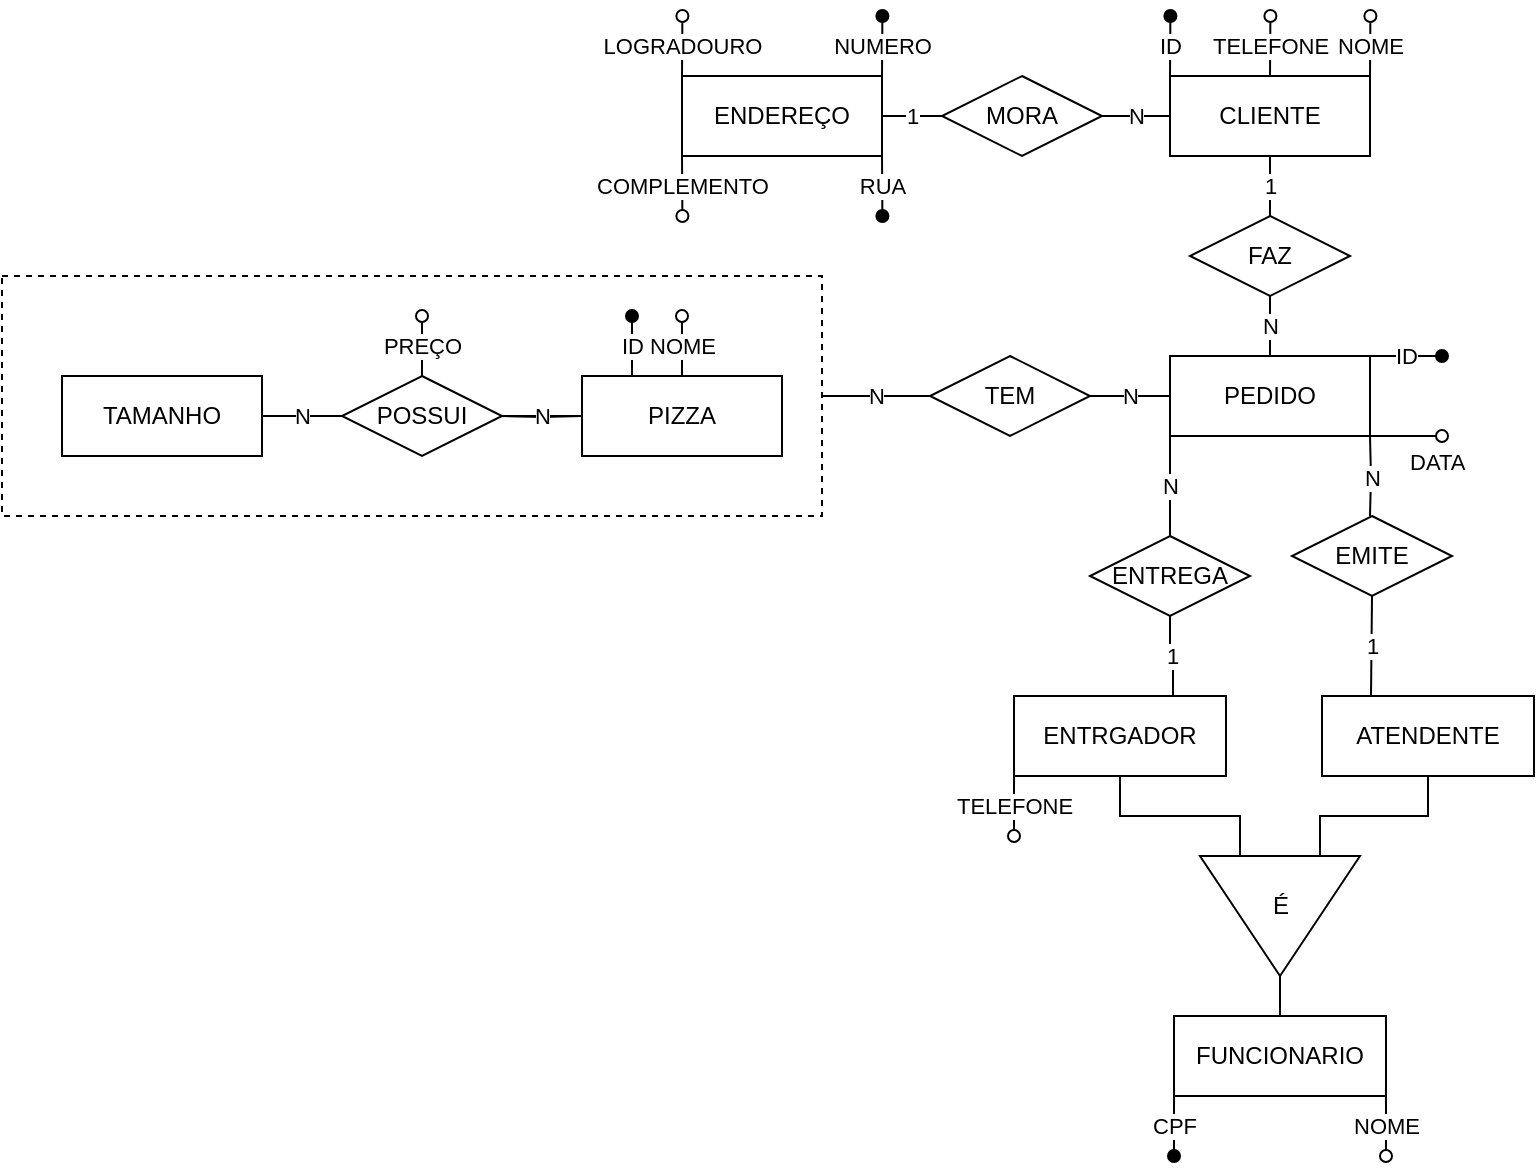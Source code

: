 <mxfile version="14.4.3" type="device"><diagram id="xAOzjA8BKr2dVMCEff24" name="Página-1"><mxGraphModel dx="1738" dy="816" grid="1" gridSize="10" guides="1" tooltips="1" connect="1" arrows="1" fold="1" page="1" pageScale="1" pageWidth="827" pageHeight="1169" math="0" shadow="0"><root><mxCell id="0"/><mxCell id="1" parent="0"/><mxCell id="tkv-JnjMaszp27_Vix2q-15" value="N" style="edgeStyle=orthogonalEdgeStyle;rounded=0;orthogonalLoop=1;jettySize=auto;html=1;exitX=0.5;exitY=0;exitDx=0;exitDy=0;endArrow=none;endFill=0;" parent="1" edge="1"><mxGeometry relative="1" as="geometry"><mxPoint x="644" y="440" as="sourcePoint"/><mxPoint x="644" y="400" as="targetPoint"/></mxGeometry></mxCell><mxCell id="tkv-JnjMaszp27_Vix2q-17" value="1" style="edgeStyle=orthogonalEdgeStyle;rounded=0;orthogonalLoop=1;jettySize=auto;html=1;exitX=0.5;exitY=1;exitDx=0;exitDy=0;entryX=0.25;entryY=0;entryDx=0;entryDy=0;endArrow=none;endFill=0;fontSize=11;fontStyle=0" parent="1" source="tkv-JnjMaszp27_Vix2q-14" edge="1"><mxGeometry relative="1" as="geometry"><mxPoint x="642" y="480" as="sourcePoint"/><mxPoint x="644.5" y="530" as="targetPoint"/><Array as="points"><mxPoint x="644" y="480"/></Array></mxGeometry></mxCell><mxCell id="tkv-JnjMaszp27_Vix2q-14" value="EMITE" style="shape=rhombus;perimeter=rhombusPerimeter;whiteSpace=wrap;html=1;align=center;" parent="1" vertex="1"><mxGeometry x="605" y="440" width="80" height="40" as="geometry"/></mxCell><mxCell id="tkv-JnjMaszp27_Vix2q-16" style="edgeStyle=orthogonalEdgeStyle;rounded=0;orthogonalLoop=1;jettySize=auto;html=1;exitX=0.5;exitY=1;exitDx=0;exitDy=0;endArrow=oval;endFill=0;" parent="1" source="tkv-JnjMaszp27_Vix2q-14" target="tkv-JnjMaszp27_Vix2q-14" edge="1"><mxGeometry relative="1" as="geometry"/></mxCell><mxCell id="tkv-JnjMaszp27_Vix2q-27" value="" style="group;rotation=-180;" parent="1" vertex="1" connectable="0"><mxGeometry x="559" y="610" width="80" height="60" as="geometry"/></mxCell><mxCell id="tkv-JnjMaszp27_Vix2q-24" value="" style="triangle;rotation=-270;direction=east;flipH=0;flipV=0;verticalAlign=middle;labelPosition=center;verticalLabelPosition=middle;align=center;labelBackgroundColor=none;labelBorderColor=none;html=1;portConstraintRotation=0;noLabel=0;rotatable=1;sketch=0;" parent="tkv-JnjMaszp27_Vix2q-27" vertex="1"><mxGeometry x="10" y="-10" width="60" height="80" as="geometry"/></mxCell><mxCell id="tkv-JnjMaszp27_Vix2q-26" value="É" style="text;html=1;align=center;verticalAlign=middle;resizable=0;points=[];autosize=1;rotation=0;" parent="tkv-JnjMaszp27_Vix2q-27" vertex="1"><mxGeometry x="30" y="15" width="20" height="20" as="geometry"/></mxCell><mxCell id="tkv-JnjMaszp27_Vix2q-33" value="1..N" style="edgeStyle=orthogonalEdgeStyle;rounded=0;orthogonalLoop=1;jettySize=auto;html=1;exitX=0.5;exitY=1;exitDx=0;exitDy=0;entryX=0.5;entryY=0;entryDx=0;entryDy=0;endArrow=none;endFill=0;fontSize=11;" parent="1" source="tkv-JnjMaszp27_Vix2q-31" edge="1"><mxGeometry relative="1" as="geometry"><mxPoint x="320" y="510" as="targetPoint"/></mxGeometry></mxCell><mxCell id="-xD_UsbB024g4ZBIhIES-1" value="" style="group" vertex="1" connectable="0" parent="1"><mxGeometry x="466" y="500" width="106" height="70" as="geometry"/></mxCell><mxCell id="tkv-JnjMaszp27_Vix2q-55" value="TELEFONE" style="edgeStyle=orthogonalEdgeStyle;rounded=0;orthogonalLoop=1;jettySize=auto;html=1;endArrow=oval;endFill=0;fontSize=11;labelPosition=center;verticalLabelPosition=middle;align=center;verticalAlign=middle;exitX=0;exitY=1;exitDx=0;exitDy=0;" parent="-xD_UsbB024g4ZBIhIES-1" source="tkv-JnjMaszp27_Vix2q-28" edge="1"><mxGeometry relative="1" as="geometry"><mxPoint y="100" as="targetPoint"/></mxGeometry></mxCell><mxCell id="tkv-JnjMaszp27_Vix2q-28" value="ENTRGADOR" style="whiteSpace=wrap;html=1;align=center;" parent="-xD_UsbB024g4ZBIhIES-1" vertex="1"><mxGeometry y="30" width="106" height="40" as="geometry"/></mxCell><mxCell id="-xD_UsbB024g4ZBIhIES-4" style="edgeStyle=orthogonalEdgeStyle;rounded=0;orthogonalLoop=1;jettySize=auto;html=1;exitX=0;exitY=0.75;exitDx=0;exitDy=0;entryX=0.5;entryY=1;entryDx=0;entryDy=0;endArrow=none;endFill=0;" edge="1" parent="1" source="tkv-JnjMaszp27_Vix2q-24" target="tkv-JnjMaszp27_Vix2q-28"><mxGeometry relative="1" as="geometry"/></mxCell><mxCell id="-xD_UsbB024g4ZBIhIES-5" style="edgeStyle=orthogonalEdgeStyle;rounded=0;orthogonalLoop=1;jettySize=auto;html=1;exitX=1;exitY=0.5;exitDx=0;exitDy=0;endArrow=none;endFill=0;" edge="1" parent="1" source="tkv-JnjMaszp27_Vix2q-24"><mxGeometry relative="1" as="geometry"><mxPoint x="599" y="710" as="targetPoint"/></mxGeometry></mxCell><mxCell id="tkv-JnjMaszp27_Vix2q-4" value="ATENDENTE" style="whiteSpace=wrap;html=1;align=center;" parent="1" vertex="1"><mxGeometry x="620" y="530" width="106" height="40" as="geometry"/></mxCell><mxCell id="-xD_UsbB024g4ZBIhIES-10" value="" style="group" vertex="1" connectable="0" parent="1"><mxGeometry x="546" y="690" width="106" height="70" as="geometry"/></mxCell><mxCell id="-xD_UsbB024g4ZBIhIES-7" value="CPF" style="edgeStyle=orthogonalEdgeStyle;rounded=0;orthogonalLoop=1;jettySize=auto;html=1;exitX=0;exitY=1;exitDx=0;exitDy=0;endArrow=oval;endFill=1;fontSize=11;labelPosition=center;verticalLabelPosition=middle;align=center;verticalAlign=middle;" edge="1" parent="-xD_UsbB024g4ZBIhIES-10" source="-xD_UsbB024g4ZBIhIES-9"><mxGeometry x="-31" as="geometry"><mxPoint y="70" as="targetPoint"/></mxGeometry></mxCell><mxCell id="-xD_UsbB024g4ZBIhIES-8" value="NOME" style="edgeStyle=orthogonalEdgeStyle;rounded=0;orthogonalLoop=1;jettySize=auto;html=1;exitX=1;exitY=1;exitDx=0;exitDy=0;endArrow=oval;endFill=0;fontSize=11;labelPosition=center;verticalLabelPosition=middle;align=center;verticalAlign=middle;" edge="1" parent="-xD_UsbB024g4ZBIhIES-10" source="-xD_UsbB024g4ZBIhIES-9"><mxGeometry x="-31" as="geometry"><mxPoint x="106" y="70" as="targetPoint"/></mxGeometry></mxCell><mxCell id="-xD_UsbB024g4ZBIhIES-9" value="FUNCIONARIO" style="whiteSpace=wrap;html=1;align=center;" vertex="1" parent="-xD_UsbB024g4ZBIhIES-10"><mxGeometry width="106" height="40" as="geometry"/></mxCell><mxCell id="-xD_UsbB024g4ZBIhIES-11" style="edgeStyle=orthogonalEdgeStyle;rounded=0;orthogonalLoop=1;jettySize=auto;html=1;exitX=0;exitY=0.25;exitDx=0;exitDy=0;entryX=0.75;entryY=1;entryDx=0;entryDy=0;endArrow=none;endFill=0;" edge="1" parent="1" source="tkv-JnjMaszp27_Vix2q-24" target="tkv-JnjMaszp27_Vix2q-4"><mxGeometry relative="1" as="geometry"><Array as="points"><mxPoint x="619" y="590"/><mxPoint x="673" y="590"/><mxPoint x="673" y="570"/></Array></mxGeometry></mxCell><mxCell id="-xD_UsbB024g4ZBIhIES-13" value="N" style="edgeStyle=orthogonalEdgeStyle;rounded=0;orthogonalLoop=1;jettySize=auto;html=1;entryX=0;entryY=1;entryDx=0;entryDy=0;endArrow=none;endFill=0;" edge="1" parent="1" source="-xD_UsbB024g4ZBIhIES-12" target="tkv-JnjMaszp27_Vix2q-6"><mxGeometry relative="1" as="geometry"/></mxCell><mxCell id="-xD_UsbB024g4ZBIhIES-12" value="ENTREGA" style="shape=rhombus;perimeter=rhombusPerimeter;whiteSpace=wrap;html=1;align=center;" vertex="1" parent="1"><mxGeometry x="504" y="450" width="80" height="40" as="geometry"/></mxCell><mxCell id="-xD_UsbB024g4ZBIhIES-15" value="1" style="edgeStyle=orthogonalEdgeStyle;rounded=0;orthogonalLoop=1;jettySize=auto;html=1;exitX=0.75;exitY=0;exitDx=0;exitDy=0;entryX=0.5;entryY=1;entryDx=0;entryDy=0;endArrow=none;endFill=0;" edge="1" parent="1" source="tkv-JnjMaszp27_Vix2q-28" target="-xD_UsbB024g4ZBIhIES-12"><mxGeometry relative="1" as="geometry"/></mxCell><mxCell id="-xD_UsbB024g4ZBIhIES-18" value="TEM" style="shape=rhombus;perimeter=rhombusPerimeter;whiteSpace=wrap;html=1;align=center;" vertex="1" parent="1"><mxGeometry x="424" y="360" width="80" height="40" as="geometry"/></mxCell><mxCell id="-xD_UsbB024g4ZBIhIES-20" value="N" style="edgeStyle=orthogonalEdgeStyle;rounded=0;orthogonalLoop=1;jettySize=auto;html=1;endArrow=none;endFill=0;" edge="1" parent="1" source="tkv-JnjMaszp27_Vix2q-6" target="-xD_UsbB024g4ZBIhIES-18"><mxGeometry relative="1" as="geometry"/></mxCell><mxCell id="-xD_UsbB024g4ZBIhIES-21" value="N" style="edgeStyle=orthogonalEdgeStyle;rounded=0;orthogonalLoop=1;jettySize=auto;html=1;endArrow=none;endFill=0;" edge="1" parent="1" source="-xD_UsbB024g4ZBIhIES-17" target="-xD_UsbB024g4ZBIhIES-18"><mxGeometry relative="1" as="geometry"/></mxCell><mxCell id="tkv-JnjMaszp27_Vix2q-7" value="ID" style="edgeStyle=orthogonalEdgeStyle;rounded=0;orthogonalLoop=1;jettySize=auto;html=1;exitX=1;exitY=0;exitDx=0;exitDy=0;endArrow=oval;endFill=1;" parent="1" source="tkv-JnjMaszp27_Vix2q-6" edge="1"><mxGeometry x="544" y="330" as="geometry"><mxPoint x="680" y="360" as="targetPoint"/></mxGeometry></mxCell><mxCell id="tkv-JnjMaszp27_Vix2q-8" value="DATA" style="edgeStyle=orthogonalEdgeStyle;rounded=0;orthogonalLoop=1;jettySize=auto;html=1;endArrow=oval;endFill=0;labelPosition=right;verticalLabelPosition=top;align=left;verticalAlign=top;exitX=1;exitY=1;exitDx=0;exitDy=0;" parent="1" source="tkv-JnjMaszp27_Vix2q-6" edge="1"><mxGeometry x="544" y="330" as="geometry"><mxPoint x="680" y="400" as="targetPoint"/><mxPoint x="650" y="400" as="sourcePoint"/></mxGeometry></mxCell><mxCell id="-xD_UsbB024g4ZBIhIES-29" value="N" style="edgeStyle=orthogonalEdgeStyle;rounded=0;orthogonalLoop=1;jettySize=auto;html=1;endArrow=none;endFill=0;" edge="1" parent="1" source="tkv-JnjMaszp27_Vix2q-6" target="-xD_UsbB024g4ZBIhIES-26"><mxGeometry relative="1" as="geometry"/></mxCell><mxCell id="tkv-JnjMaszp27_Vix2q-6" value="PEDIDO" style="whiteSpace=wrap;html=1;align=center;" parent="1" vertex="1"><mxGeometry x="544" y="360" width="100" height="40" as="geometry"/></mxCell><mxCell id="-xD_UsbB024g4ZBIhIES-28" value="1" style="edgeStyle=orthogonalEdgeStyle;rounded=0;orthogonalLoop=1;jettySize=auto;html=1;endArrow=none;endFill=0;" edge="1" parent="1" source="-xD_UsbB024g4ZBIhIES-24" target="-xD_UsbB024g4ZBIhIES-26"><mxGeometry relative="1" as="geometry"/></mxCell><mxCell id="-xD_UsbB024g4ZBIhIES-32" value="N" style="edgeStyle=orthogonalEdgeStyle;rounded=0;orthogonalLoop=1;jettySize=auto;html=1;endArrow=none;endFill=0;" edge="1" parent="1" source="-xD_UsbB024g4ZBIhIES-24" target="-xD_UsbB024g4ZBIhIES-30"><mxGeometry relative="1" as="geometry"/></mxCell><mxCell id="-xD_UsbB024g4ZBIhIES-34" value="ID" style="edgeStyle=orthogonalEdgeStyle;rounded=0;orthogonalLoop=1;jettySize=auto;html=1;exitX=0;exitY=0;exitDx=0;exitDy=0;endArrow=oval;endFill=1;" edge="1" parent="1" source="-xD_UsbB024g4ZBIhIES-24"><mxGeometry relative="1" as="geometry"><mxPoint x="544.2" y="190" as="targetPoint"/></mxGeometry></mxCell><mxCell id="-xD_UsbB024g4ZBIhIES-35" value="NOME" style="edgeStyle=orthogonalEdgeStyle;rounded=0;orthogonalLoop=1;jettySize=auto;html=1;exitX=1;exitY=0;exitDx=0;exitDy=0;endArrow=oval;endFill=0;" edge="1" parent="1" source="-xD_UsbB024g4ZBIhIES-24"><mxGeometry relative="1" as="geometry"><mxPoint x="644.2" y="190" as="targetPoint"/></mxGeometry></mxCell><mxCell id="-xD_UsbB024g4ZBIhIES-36" value="TELEFONE" style="edgeStyle=orthogonalEdgeStyle;rounded=0;orthogonalLoop=1;jettySize=auto;html=1;exitX=0.5;exitY=0;exitDx=0;exitDy=0;endArrow=oval;endFill=0;" edge="1" parent="1" source="-xD_UsbB024g4ZBIhIES-24"><mxGeometry relative="1" as="geometry"><mxPoint x="594.2" y="190" as="targetPoint"/></mxGeometry></mxCell><mxCell id="-xD_UsbB024g4ZBIhIES-24" value="CLIENTE&lt;span style=&quot;color: rgba(0 , 0 , 0 , 0) ; font-family: monospace ; font-size: 0px&quot;&gt;%3CmxGraphModel%3E%3Croot%3E%3CmxCell%20id%3D%220%22%2F%3E%3CmxCell%20id%3D%221%22%20parent%3D%220%22%2F%3E%3CmxCell%20id%3D%222%22%20value%3D%22PEDIDO%22%20style%3D%22whiteSpace%3Dwrap%3Bhtml%3D1%3Balign%3Dcenter%3B%22%20vertex%3D%221%22%20parent%3D%221%22%3E%3CmxGeometry%20x%3D%22544%22%20y%3D%22360%22%20width%3D%22100%22%20height%3D%2240%22%20as%3D%22geometry%22%2F%3E%3C%2FmxCell%3E%3C%2Froot%3E%3C%2FmxGraphModel%3E&lt;/span&gt;" style="whiteSpace=wrap;html=1;align=center;" vertex="1" parent="1"><mxGeometry x="544" y="220" width="100" height="40" as="geometry"/></mxCell><mxCell id="-xD_UsbB024g4ZBIhIES-33" value="1" style="edgeStyle=orthogonalEdgeStyle;rounded=0;orthogonalLoop=1;jettySize=auto;html=1;endArrow=none;endFill=0;" edge="1" parent="1" source="-xD_UsbB024g4ZBIhIES-25" target="-xD_UsbB024g4ZBIhIES-30"><mxGeometry relative="1" as="geometry"/></mxCell><mxCell id="-xD_UsbB024g4ZBIhIES-37" value="LOGRADOURO" style="edgeStyle=orthogonalEdgeStyle;rounded=0;orthogonalLoop=1;jettySize=auto;html=1;exitX=0;exitY=0;exitDx=0;exitDy=0;endArrow=oval;endFill=0;" edge="1" parent="1" source="-xD_UsbB024g4ZBIhIES-25"><mxGeometry relative="1" as="geometry"><mxPoint x="300.2" y="190" as="targetPoint"/></mxGeometry></mxCell><mxCell id="-xD_UsbB024g4ZBIhIES-38" value="NUMERO" style="edgeStyle=orthogonalEdgeStyle;rounded=0;orthogonalLoop=1;jettySize=auto;html=1;exitX=1;exitY=0;exitDx=0;exitDy=0;endArrow=oval;endFill=1;" edge="1" parent="1" source="-xD_UsbB024g4ZBIhIES-25"><mxGeometry relative="1" as="geometry"><mxPoint x="400.2" y="190" as="targetPoint"/></mxGeometry></mxCell><mxCell id="-xD_UsbB024g4ZBIhIES-39" value="COMPLEMENTO" style="edgeStyle=orthogonalEdgeStyle;rounded=0;orthogonalLoop=1;jettySize=auto;html=1;exitX=0;exitY=1;exitDx=0;exitDy=0;endArrow=oval;endFill=0;" edge="1" parent="1" source="-xD_UsbB024g4ZBIhIES-25"><mxGeometry relative="1" as="geometry"><mxPoint x="300.2" y="290" as="targetPoint"/></mxGeometry></mxCell><mxCell id="-xD_UsbB024g4ZBIhIES-40" value="RUA" style="edgeStyle=orthogonalEdgeStyle;rounded=0;orthogonalLoop=1;jettySize=auto;html=1;exitX=1;exitY=1;exitDx=0;exitDy=0;endArrow=oval;endFill=1;" edge="1" parent="1" source="-xD_UsbB024g4ZBIhIES-25"><mxGeometry relative="1" as="geometry"><mxPoint x="400.2" y="290" as="targetPoint"/></mxGeometry></mxCell><mxCell id="-xD_UsbB024g4ZBIhIES-25" value="ENDEREÇO" style="whiteSpace=wrap;html=1;align=center;" vertex="1" parent="1"><mxGeometry x="300" y="220" width="100" height="40" as="geometry"/></mxCell><mxCell id="-xD_UsbB024g4ZBIhIES-26" value="FAZ" style="shape=rhombus;perimeter=rhombusPerimeter;whiteSpace=wrap;html=1;align=center;" vertex="1" parent="1"><mxGeometry x="554" y="290" width="80" height="40" as="geometry"/></mxCell><mxCell id="-xD_UsbB024g4ZBIhIES-30" value="MORA" style="shape=rhombus;perimeter=rhombusPerimeter;whiteSpace=wrap;html=1;align=center;" vertex="1" parent="1"><mxGeometry x="430" y="220" width="80" height="40" as="geometry"/></mxCell><mxCell id="-xD_UsbB024g4ZBIhIES-41" value="" style="group" vertex="1" connectable="0" parent="1"><mxGeometry x="-40" y="320" width="410" height="120" as="geometry"/></mxCell><mxCell id="-xD_UsbB024g4ZBIhIES-17" value="" style="rounded=0;whiteSpace=wrap;html=1;dashed=1;fillColor=none;" vertex="1" parent="-xD_UsbB024g4ZBIhIES-41"><mxGeometry width="410" height="120" as="geometry"/></mxCell><mxCell id="tkv-JnjMaszp27_Vix2q-5" value="" style="group;container=1;" parent="-xD_UsbB024g4ZBIhIES-41" vertex="1" connectable="0"><mxGeometry x="290" y="20" width="100" height="70" as="geometry"/></mxCell><mxCell id="tkv-JnjMaszp27_Vix2q-2" value="ID" style="edgeStyle=orthogonalEdgeStyle;rounded=0;orthogonalLoop=1;jettySize=auto;html=1;exitX=0.25;exitY=0;exitDx=0;exitDy=0;endArrow=oval;endFill=1;" parent="tkv-JnjMaszp27_Vix2q-5" source="tkv-JnjMaszp27_Vix2q-1" edge="1"><mxGeometry relative="1" as="geometry"><mxPoint x="25" as="targetPoint"/></mxGeometry></mxCell><mxCell id="tkv-JnjMaszp27_Vix2q-3" value="NOME" style="edgeStyle=orthogonalEdgeStyle;rounded=0;orthogonalLoop=1;jettySize=auto;html=1;exitX=0.5;exitY=0;exitDx=0;exitDy=0;endArrow=oval;endFill=0;" parent="tkv-JnjMaszp27_Vix2q-5" source="tkv-JnjMaszp27_Vix2q-1" edge="1"><mxGeometry relative="1" as="geometry"><mxPoint x="50" as="targetPoint"/></mxGeometry></mxCell><mxCell id="tkv-JnjMaszp27_Vix2q-1" value="PIZZA" style="whiteSpace=wrap;html=1;align=center;" parent="tkv-JnjMaszp27_Vix2q-5" vertex="1"><mxGeometry y="30" width="100" height="40" as="geometry"/></mxCell><mxCell id="tkv-JnjMaszp27_Vix2q-48" style="edgeStyle=orthogonalEdgeStyle;rounded=0;orthogonalLoop=1;jettySize=auto;html=1;exitX=1;exitY=0.5;exitDx=0;exitDy=0;entryX=0;entryY=0.5;entryDx=0;entryDy=0;endArrow=none;endFill=0;fontSize=11;" parent="-xD_UsbB024g4ZBIhIES-41" source="tkv-JnjMaszp27_Vix2q-47" target="tkv-JnjMaszp27_Vix2q-1" edge="1"><mxGeometry y="20" as="geometry"/></mxCell><mxCell id="-xD_UsbB024g4ZBIhIES-16" value="PREÇO" style="edgeStyle=orthogonalEdgeStyle;rounded=0;orthogonalLoop=1;jettySize=auto;html=1;exitX=0.5;exitY=0;exitDx=0;exitDy=0;endArrow=oval;endFill=0;" edge="1" parent="-xD_UsbB024g4ZBIhIES-41" source="tkv-JnjMaszp27_Vix2q-47"><mxGeometry y="20" as="geometry"><mxPoint x="210" y="20" as="targetPoint"/></mxGeometry></mxCell><mxCell id="tkv-JnjMaszp27_Vix2q-47" value="POSSUI" style="shape=rhombus;perimeter=rhombusPerimeter;whiteSpace=wrap;html=1;align=center;" parent="-xD_UsbB024g4ZBIhIES-41" vertex="1"><mxGeometry x="170" y="50" width="80" height="40" as="geometry"/></mxCell><mxCell id="tkv-JnjMaszp27_Vix2q-52" value="N" style="edgeStyle=orthogonalEdgeStyle;rounded=0;orthogonalLoop=1;jettySize=auto;html=1;endArrow=none;endFill=0;fontSize=11;" parent="-xD_UsbB024g4ZBIhIES-41" target="tkv-JnjMaszp27_Vix2q-47" edge="1"><mxGeometry y="20" as="geometry"><mxPoint x="290" y="70" as="sourcePoint"/></mxGeometry></mxCell><mxCell id="tkv-JnjMaszp27_Vix2q-49" value="N" style="edgeStyle=orthogonalEdgeStyle;rounded=0;orthogonalLoop=1;jettySize=auto;html=1;exitX=0;exitY=0.5;exitDx=0;exitDy=0;endArrow=none;endFill=0;fontSize=11;entryX=1;entryY=0.5;entryDx=0;entryDy=0;" parent="-xD_UsbB024g4ZBIhIES-41" source="tkv-JnjMaszp27_Vix2q-47" target="tkv-JnjMaszp27_Vix2q-38" edge="1"><mxGeometry y="20" as="geometry"><mxPoint x="140" y="70" as="targetPoint"/></mxGeometry></mxCell><mxCell id="tkv-JnjMaszp27_Vix2q-38" value="TAMANHO" style="whiteSpace=wrap;html=1;align=center;labelBackgroundColor=none;sketch=0;gradientColor=none;" parent="-xD_UsbB024g4ZBIhIES-41" vertex="1"><mxGeometry x="30" y="50" width="100" height="40" as="geometry"/></mxCell></root></mxGraphModel></diagram></mxfile>